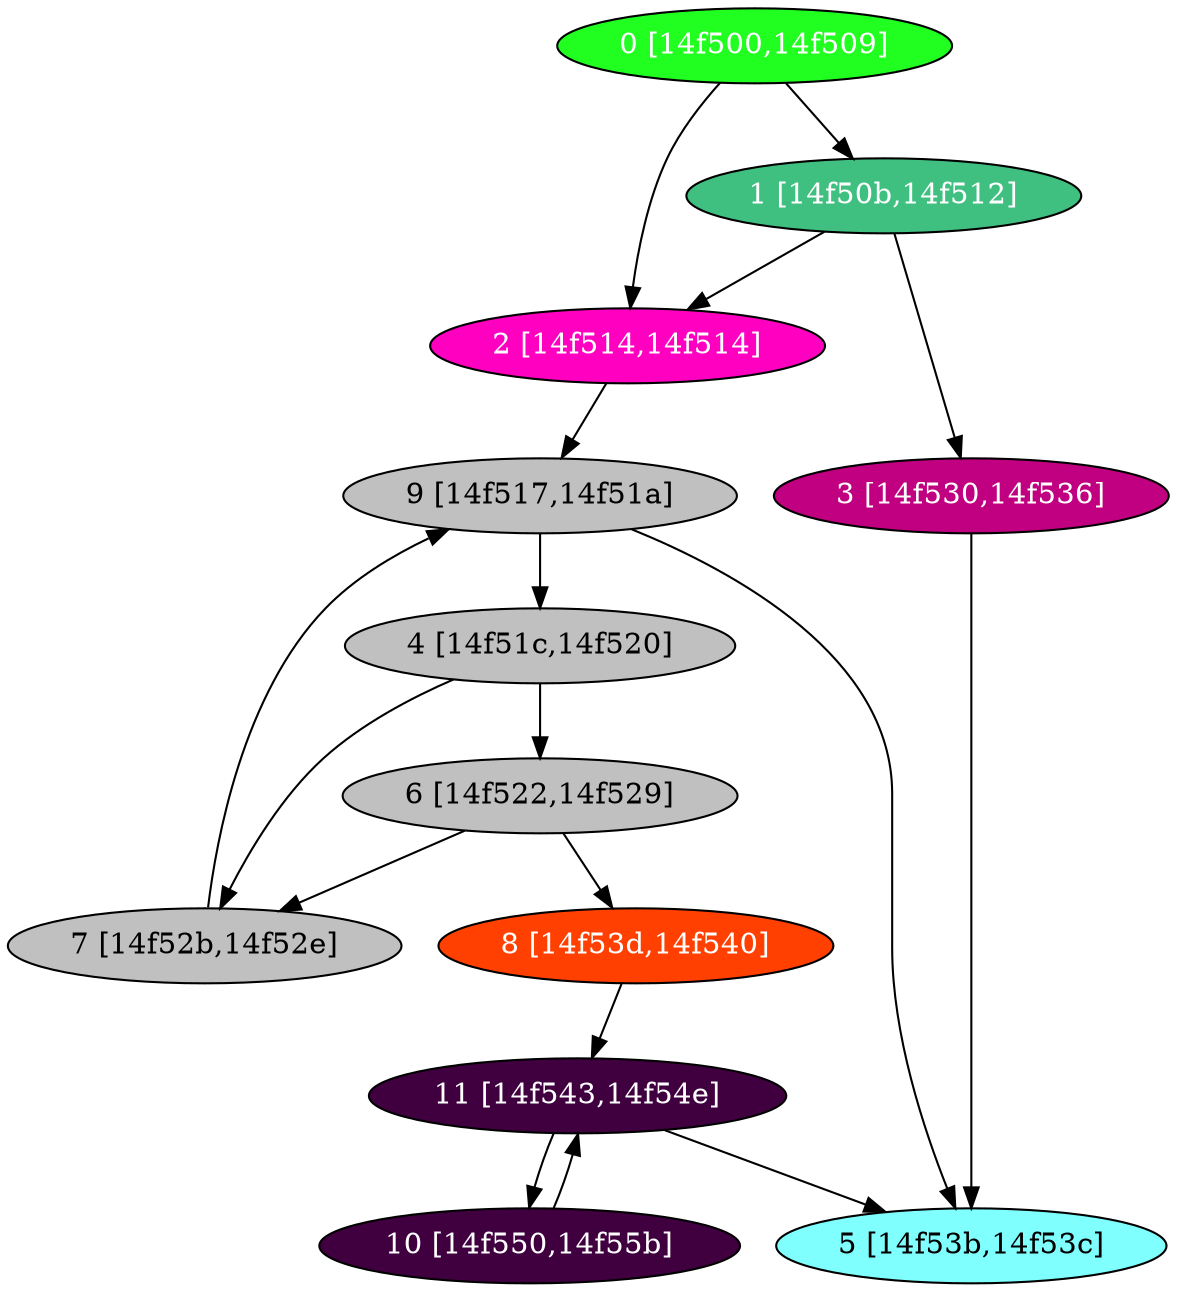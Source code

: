 diGraph libnss3{
	libnss3_0  [style=filled fillcolor="#20FF20" fontcolor="#ffffff" shape=oval label="0 [14f500,14f509]"]
	libnss3_1  [style=filled fillcolor="#40C080" fontcolor="#ffffff" shape=oval label="1 [14f50b,14f512]"]
	libnss3_2  [style=filled fillcolor="#FF00C0" fontcolor="#ffffff" shape=oval label="2 [14f514,14f514]"]
	libnss3_3  [style=filled fillcolor="#C00080" fontcolor="#ffffff" shape=oval label="3 [14f530,14f536]"]
	libnss3_4  [style=filled fillcolor="#C0C0C0" fontcolor="#000000" shape=oval label="4 [14f51c,14f520]"]
	libnss3_5  [style=filled fillcolor="#80FFFF" fontcolor="#000000" shape=oval label="5 [14f53b,14f53c]"]
	libnss3_6  [style=filled fillcolor="#C0C0C0" fontcolor="#000000" shape=oval label="6 [14f522,14f529]"]
	libnss3_7  [style=filled fillcolor="#C0C0C0" fontcolor="#000000" shape=oval label="7 [14f52b,14f52e]"]
	libnss3_8  [style=filled fillcolor="#FF4000" fontcolor="#ffffff" shape=oval label="8 [14f53d,14f540]"]
	libnss3_9  [style=filled fillcolor="#C0C0C0" fontcolor="#000000" shape=oval label="9 [14f517,14f51a]"]
	libnss3_a  [style=filled fillcolor="#400040" fontcolor="#ffffff" shape=oval label="10 [14f550,14f55b]"]
	libnss3_b  [style=filled fillcolor="#400040" fontcolor="#ffffff" shape=oval label="11 [14f543,14f54e]"]

	libnss3_0 -> libnss3_1
	libnss3_0 -> libnss3_2
	libnss3_1 -> libnss3_2
	libnss3_1 -> libnss3_3
	libnss3_2 -> libnss3_9
	libnss3_3 -> libnss3_5
	libnss3_4 -> libnss3_6
	libnss3_4 -> libnss3_7
	libnss3_6 -> libnss3_7
	libnss3_6 -> libnss3_8
	libnss3_7 -> libnss3_9
	libnss3_8 -> libnss3_b
	libnss3_9 -> libnss3_4
	libnss3_9 -> libnss3_5
	libnss3_a -> libnss3_b
	libnss3_b -> libnss3_5
	libnss3_b -> libnss3_a
}